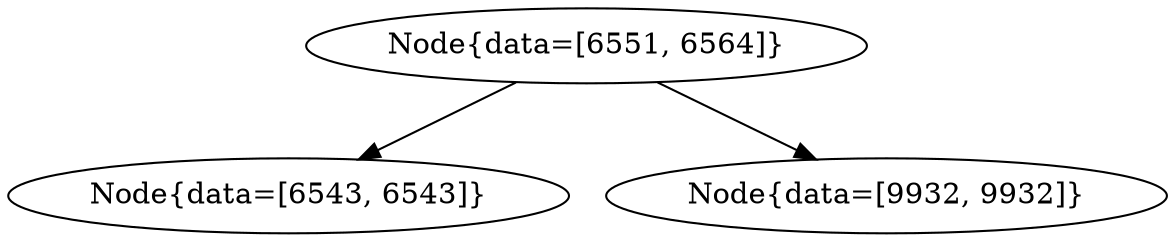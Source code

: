 digraph G{
560383114 [label="Node{data=[6551, 6564]}"]
560383114 -> 809976993
809976993 [label="Node{data=[6543, 6543]}"]
560383114 -> 1933073727
1933073727 [label="Node{data=[9932, 9932]}"]
}